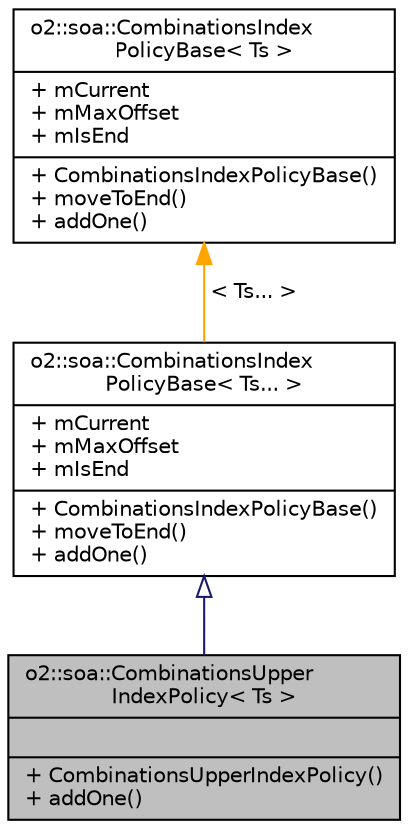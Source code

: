 digraph "o2::soa::CombinationsUpperIndexPolicy&lt; Ts &gt;"
{
 // INTERACTIVE_SVG=YES
  bgcolor="transparent";
  edge [fontname="Helvetica",fontsize="10",labelfontname="Helvetica",labelfontsize="10"];
  node [fontname="Helvetica",fontsize="10",shape=record];
  Node0 [label="{o2::soa::CombinationsUpper\lIndexPolicy\< Ts \>\n||+ CombinationsUpperIndexPolicy()\l+ addOne()\l}",height=0.2,width=0.4,color="black", fillcolor="grey75", style="filled", fontcolor="black"];
  Node1 -> Node0 [dir="back",color="midnightblue",fontsize="10",style="solid",arrowtail="onormal",fontname="Helvetica"];
  Node1 [label="{o2::soa::CombinationsIndex\lPolicyBase\< Ts... \>\n|+ mCurrent\l+ mMaxOffset\l+ mIsEnd\l|+ CombinationsIndexPolicyBase()\l+ moveToEnd()\l+ addOne()\l}",height=0.2,width=0.4,color="black",URL="$de/dac/structo2_1_1soa_1_1CombinationsIndexPolicyBase.html"];
  Node2 -> Node1 [dir="back",color="orange",fontsize="10",style="solid",label=" \< Ts... \>" ,fontname="Helvetica"];
  Node2 [label="{o2::soa::CombinationsIndex\lPolicyBase\< Ts \>\n|+ mCurrent\l+ mMaxOffset\l+ mIsEnd\l|+ CombinationsIndexPolicyBase()\l+ moveToEnd()\l+ addOne()\l}",height=0.2,width=0.4,color="black",URL="$de/dac/structo2_1_1soa_1_1CombinationsIndexPolicyBase.html"];
}
